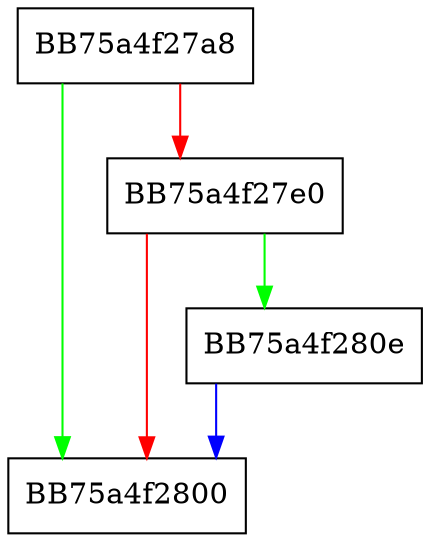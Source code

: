 digraph MmapSmartPointer {
  node [shape="box"];
  graph [splines=ortho];
  BB75a4f27a8 -> BB75a4f2800 [color="green"];
  BB75a4f27a8 -> BB75a4f27e0 [color="red"];
  BB75a4f27e0 -> BB75a4f280e [color="green"];
  BB75a4f27e0 -> BB75a4f2800 [color="red"];
  BB75a4f280e -> BB75a4f2800 [color="blue"];
}